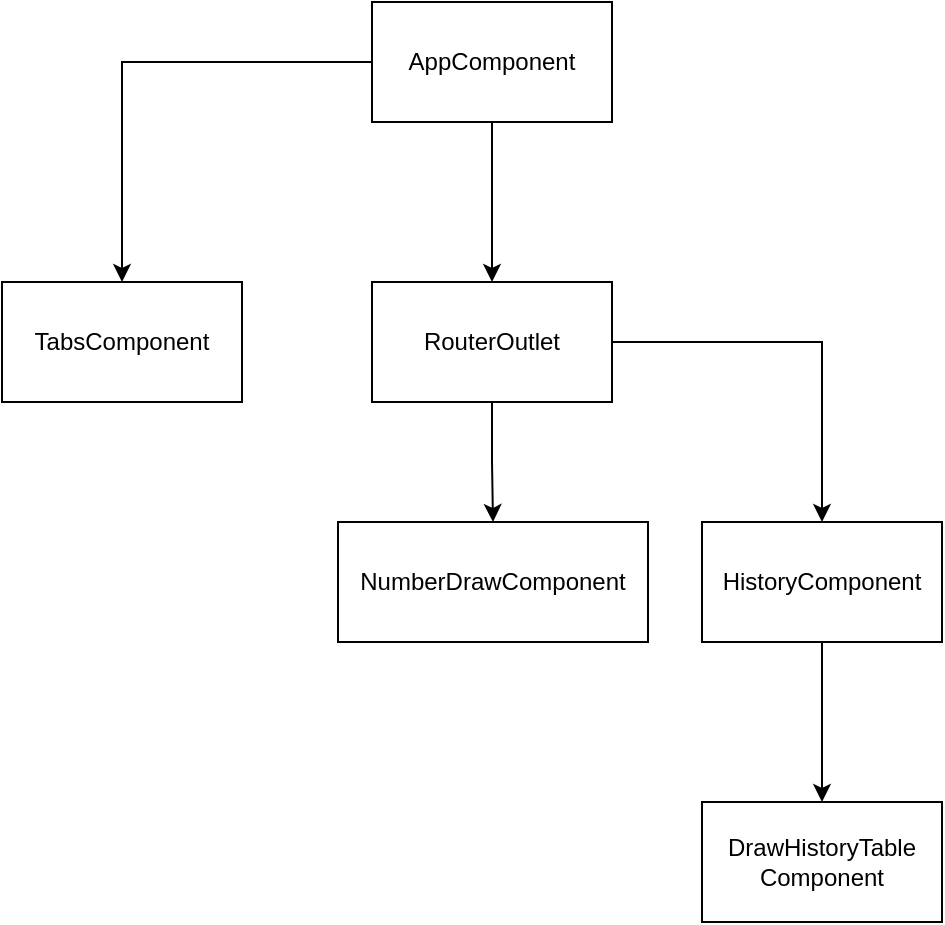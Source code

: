 <mxfile version="14.8.1" type="github">
  <diagram id="aA9bk3Jed56dO0MpWlnY" name="Page-1">
    <mxGraphModel dx="1621" dy="802" grid="1" gridSize="10" guides="1" tooltips="1" connect="1" arrows="1" fold="1" page="1" pageScale="1" pageWidth="850" pageHeight="1100" math="0" shadow="0">
      <root>
        <mxCell id="0" />
        <mxCell id="1" parent="0" />
        <mxCell id="5d1QtSSZ0A6AvVyC7i4N-3" value="" style="edgeStyle=orthogonalEdgeStyle;rounded=0;orthogonalLoop=1;jettySize=auto;html=1;" edge="1" parent="1" source="5d1QtSSZ0A6AvVyC7i4N-1" target="5d1QtSSZ0A6AvVyC7i4N-2">
          <mxGeometry relative="1" as="geometry" />
        </mxCell>
        <mxCell id="5d1QtSSZ0A6AvVyC7i4N-5" value="" style="edgeStyle=orthogonalEdgeStyle;rounded=0;orthogonalLoop=1;jettySize=auto;html=1;" edge="1" parent="1" source="5d1QtSSZ0A6AvVyC7i4N-1" target="5d1QtSSZ0A6AvVyC7i4N-4">
          <mxGeometry relative="1" as="geometry" />
        </mxCell>
        <mxCell id="5d1QtSSZ0A6AvVyC7i4N-1" value="AppComponent" style="rounded=0;whiteSpace=wrap;html=1;" vertex="1" parent="1">
          <mxGeometry x="365" y="60" width="120" height="60" as="geometry" />
        </mxCell>
        <mxCell id="5d1QtSSZ0A6AvVyC7i4N-2" value="TabsComponent" style="rounded=0;whiteSpace=wrap;html=1;" vertex="1" parent="1">
          <mxGeometry x="180" y="200" width="120" height="60" as="geometry" />
        </mxCell>
        <mxCell id="5d1QtSSZ0A6AvVyC7i4N-7" value="" style="edgeStyle=orthogonalEdgeStyle;rounded=0;orthogonalLoop=1;jettySize=auto;html=1;" edge="1" parent="1" source="5d1QtSSZ0A6AvVyC7i4N-4" target="5d1QtSSZ0A6AvVyC7i4N-6">
          <mxGeometry relative="1" as="geometry" />
        </mxCell>
        <mxCell id="5d1QtSSZ0A6AvVyC7i4N-9" value="" style="edgeStyle=orthogonalEdgeStyle;rounded=0;orthogonalLoop=1;jettySize=auto;html=1;" edge="1" parent="1" source="5d1QtSSZ0A6AvVyC7i4N-4" target="5d1QtSSZ0A6AvVyC7i4N-8">
          <mxGeometry relative="1" as="geometry" />
        </mxCell>
        <mxCell id="5d1QtSSZ0A6AvVyC7i4N-4" value="RouterOutlet" style="rounded=0;whiteSpace=wrap;html=1;" vertex="1" parent="1">
          <mxGeometry x="365" y="200" width="120" height="60" as="geometry" />
        </mxCell>
        <mxCell id="5d1QtSSZ0A6AvVyC7i4N-11" value="" style="edgeStyle=orthogonalEdgeStyle;rounded=0;orthogonalLoop=1;jettySize=auto;html=1;" edge="1" parent="1" source="5d1QtSSZ0A6AvVyC7i4N-6" target="5d1QtSSZ0A6AvVyC7i4N-10">
          <mxGeometry relative="1" as="geometry" />
        </mxCell>
        <mxCell id="5d1QtSSZ0A6AvVyC7i4N-6" value="HistoryComponent" style="rounded=0;whiteSpace=wrap;html=1;" vertex="1" parent="1">
          <mxGeometry x="530" y="320" width="120" height="60" as="geometry" />
        </mxCell>
        <mxCell id="5d1QtSSZ0A6AvVyC7i4N-8" value="NumberDrawComponent" style="rounded=0;whiteSpace=wrap;html=1;" vertex="1" parent="1">
          <mxGeometry x="348" y="320" width="155" height="60" as="geometry" />
        </mxCell>
        <mxCell id="5d1QtSSZ0A6AvVyC7i4N-10" value="DrawHistoryTable&lt;br&gt;Component" style="rounded=0;whiteSpace=wrap;html=1;" vertex="1" parent="1">
          <mxGeometry x="530" y="460" width="120" height="60" as="geometry" />
        </mxCell>
      </root>
    </mxGraphModel>
  </diagram>
</mxfile>
